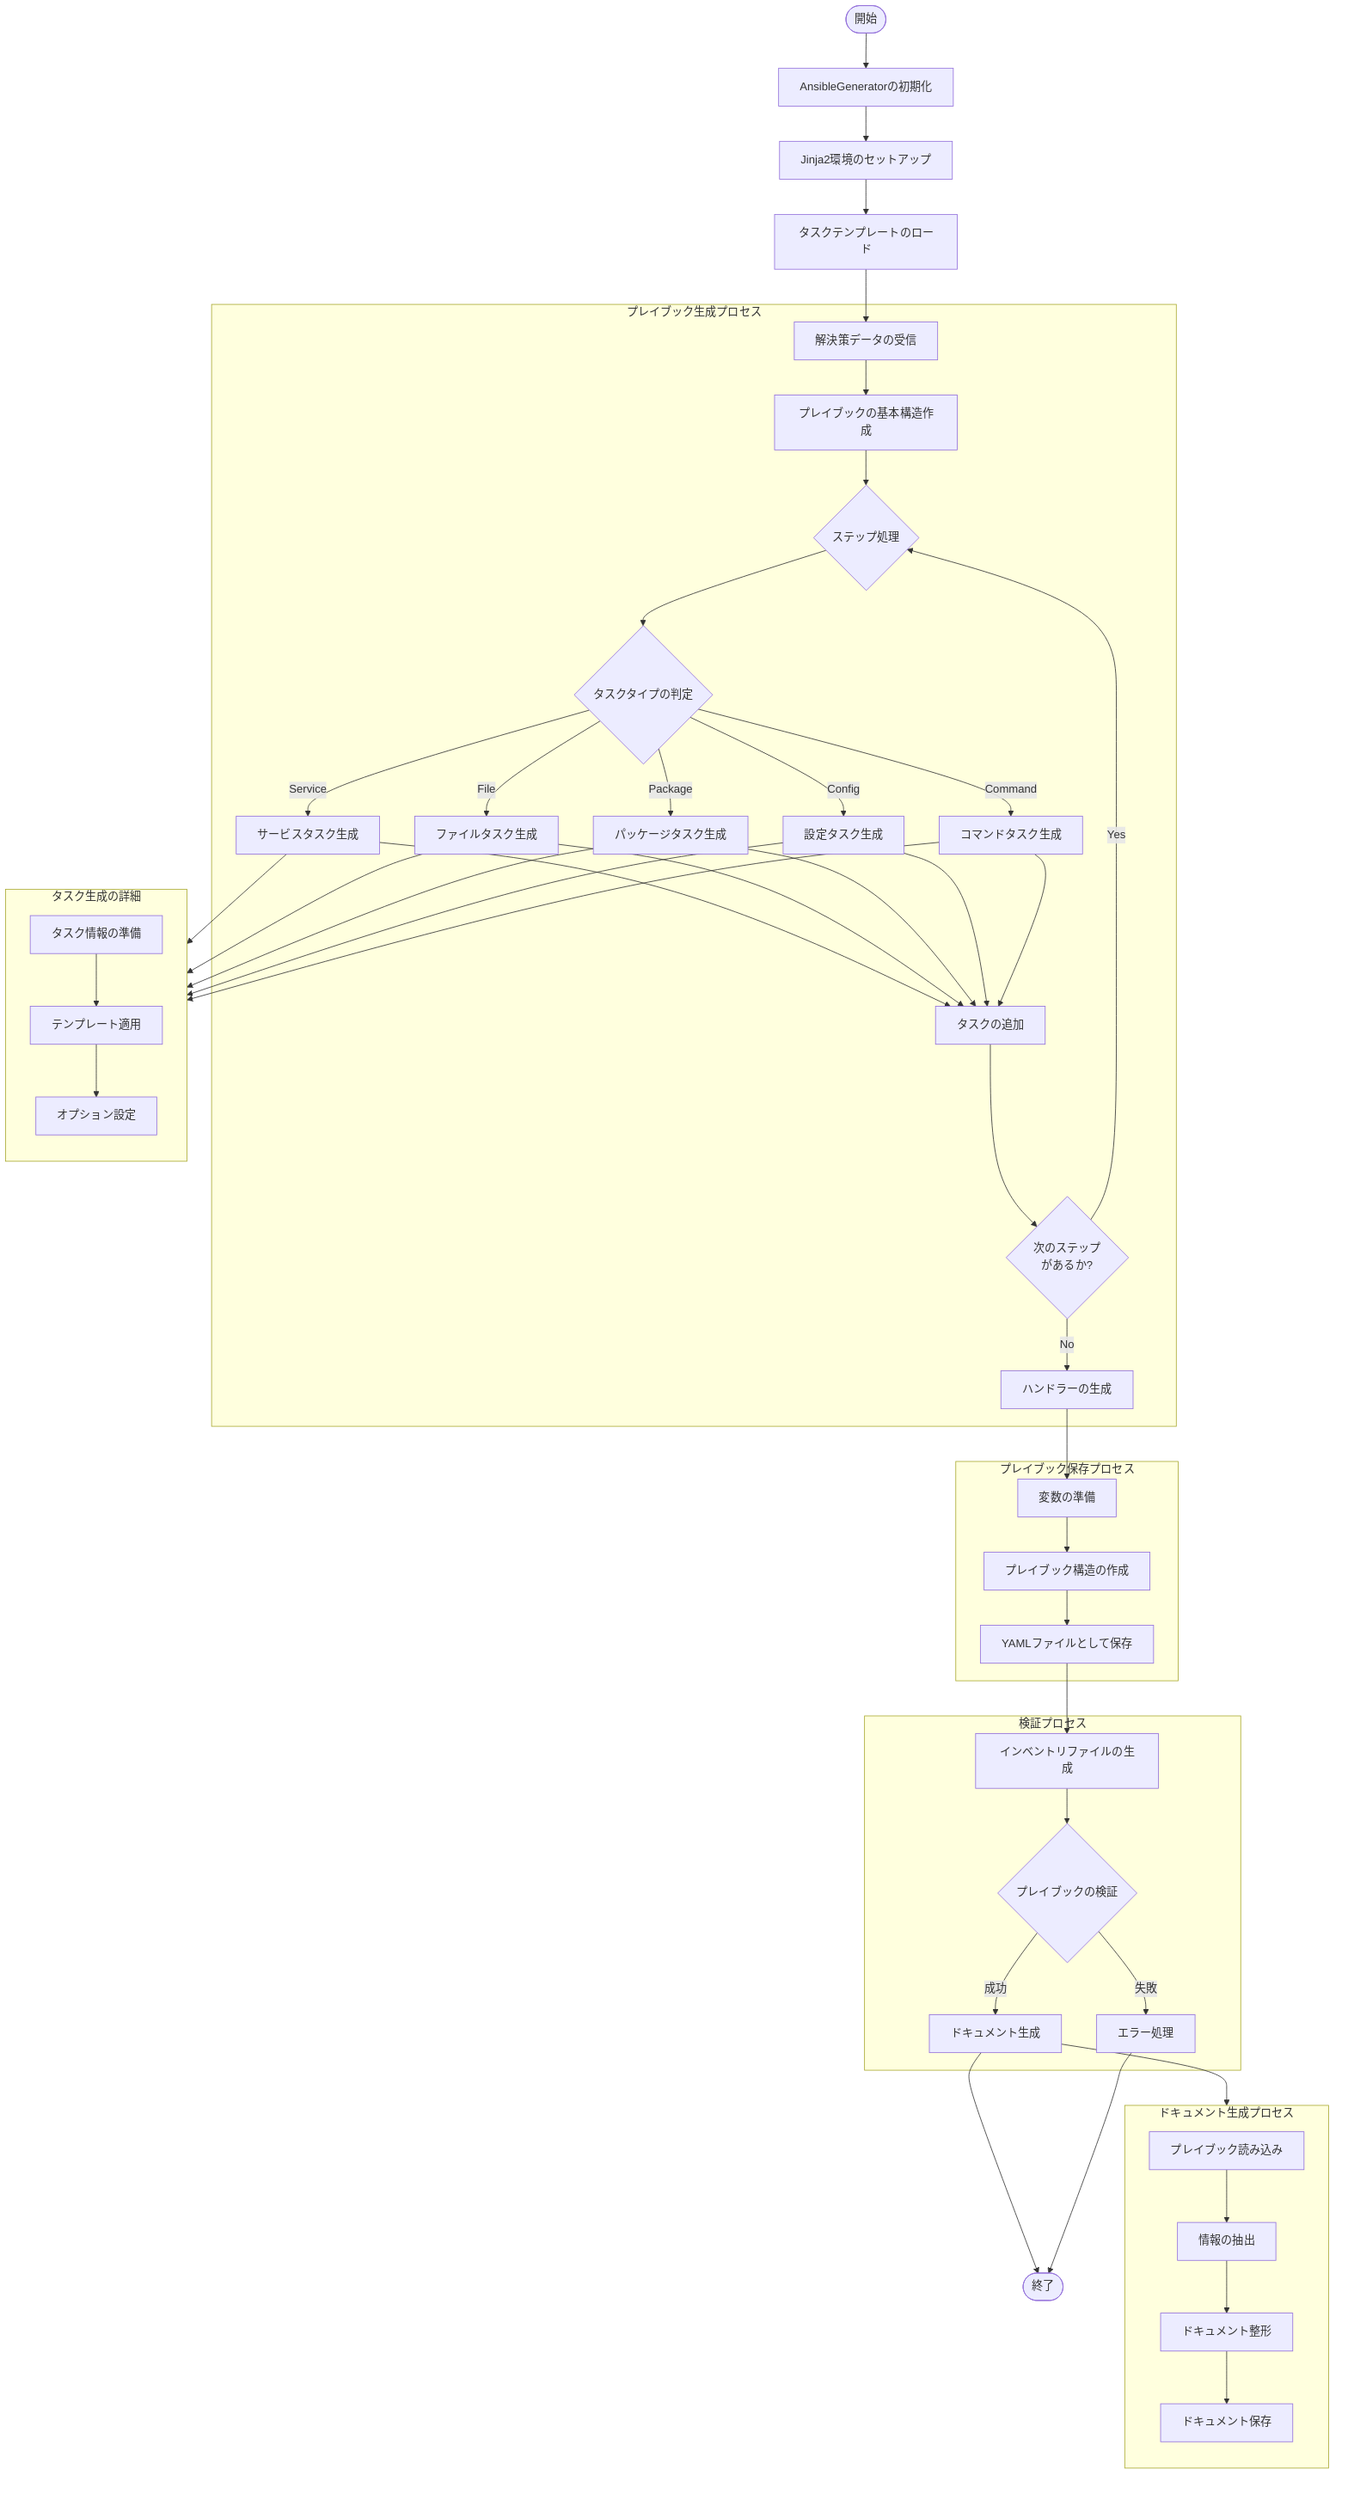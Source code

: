 flowchart TD
    Start([開始]) --> Init[AnsibleGeneratorの初期化]
    Init --> SetupJinja[Jinja2環境のセットアップ]
    SetupJinja --> LoadTemplates[タスクテンプレートのロード]
    
    LoadTemplates --> ReceiveSolution[解決策データの受信]
    
    subgraph PlaybookGeneration[プレイブック生成プロセス]
        ReceiveSolution --> CreatePlaybook[プレイブックの基本構造作成]
        CreatePlaybook --> ProcessSteps{ステップ処理}
        
        ProcessSteps --> TaskType{タスクタイプの判定}
        
        TaskType -->|Service| GenerateService[サービスタスク生成]
        TaskType -->|File| GenerateFile[ファイルタスク生成]
        TaskType -->|Package| GeneratePackage[パッケージタスク生成]
        TaskType -->|Config| GenerateConfig[設定タスク生成]
        TaskType -->|Command| GenerateCommand[コマンドタスク生成]
        
        GenerateService --> AddTask[タスクの追加]
        GenerateFile --> AddTask
        GeneratePackage --> AddTask
        GenerateConfig --> AddTask
        GenerateCommand --> AddTask
        
        AddTask --> NextStep{次のステップ\nがあるか?}
        NextStep -->|Yes| ProcessSteps
        NextStep -->|No| GenerateHandlers[ハンドラーの生成]
    end
    
    subgraph PlaybookSave[プレイブック保存プロセス]
        GenerateHandlers --> PrepareVars[変数の準備]
        PrepareVars --> CreateStructure[プレイブック構造の作成]
        CreateStructure --> SaveYAML[YAMLファイルとして保存]
    end
    
    SaveYAML --> GenerateInventory[インベントリファイルの生成]
    
    subgraph Validation[検証プロセス]
        GenerateInventory --> ValidatePlaybook{プレイブックの検証}
        ValidatePlaybook -->|成功| GenerateDocs[ドキュメント生成]
        ValidatePlaybook -->|失敗| HandleError[エラー処理]
    end
    
    GenerateDocs --> End([終了])
    HandleError --> End
    
    subgraph TaskGeneration[タスク生成の詳細]
        direction TB
        PrepareTask[タスク情報の準備]
        AddTemplate[テンプレート適用]
        ConfigureOptions[オプション設定]
        
        PrepareTask --> AddTemplate
        AddTemplate --> ConfigureOptions
    end
    
    subgraph DocGeneration[ドキュメント生成プロセス]
        direction TB
        LoadPlaybook[プレイブック読み込み]
        ExtractInfo[情報の抽出]
        FormatDoc[ドキュメント整形]
        SaveDoc[ドキュメント保存]
        
        LoadPlaybook --> ExtractInfo
        ExtractInfo --> FormatDoc
        FormatDoc --> SaveDoc
    end
    
    GenerateService --> TaskGeneration
    GenerateFile --> TaskGeneration
    GeneratePackage --> TaskGeneration
    GenerateConfig --> TaskGeneration
    GenerateCommand --> TaskGeneration
    
    GenerateDocs --> DocGeneration